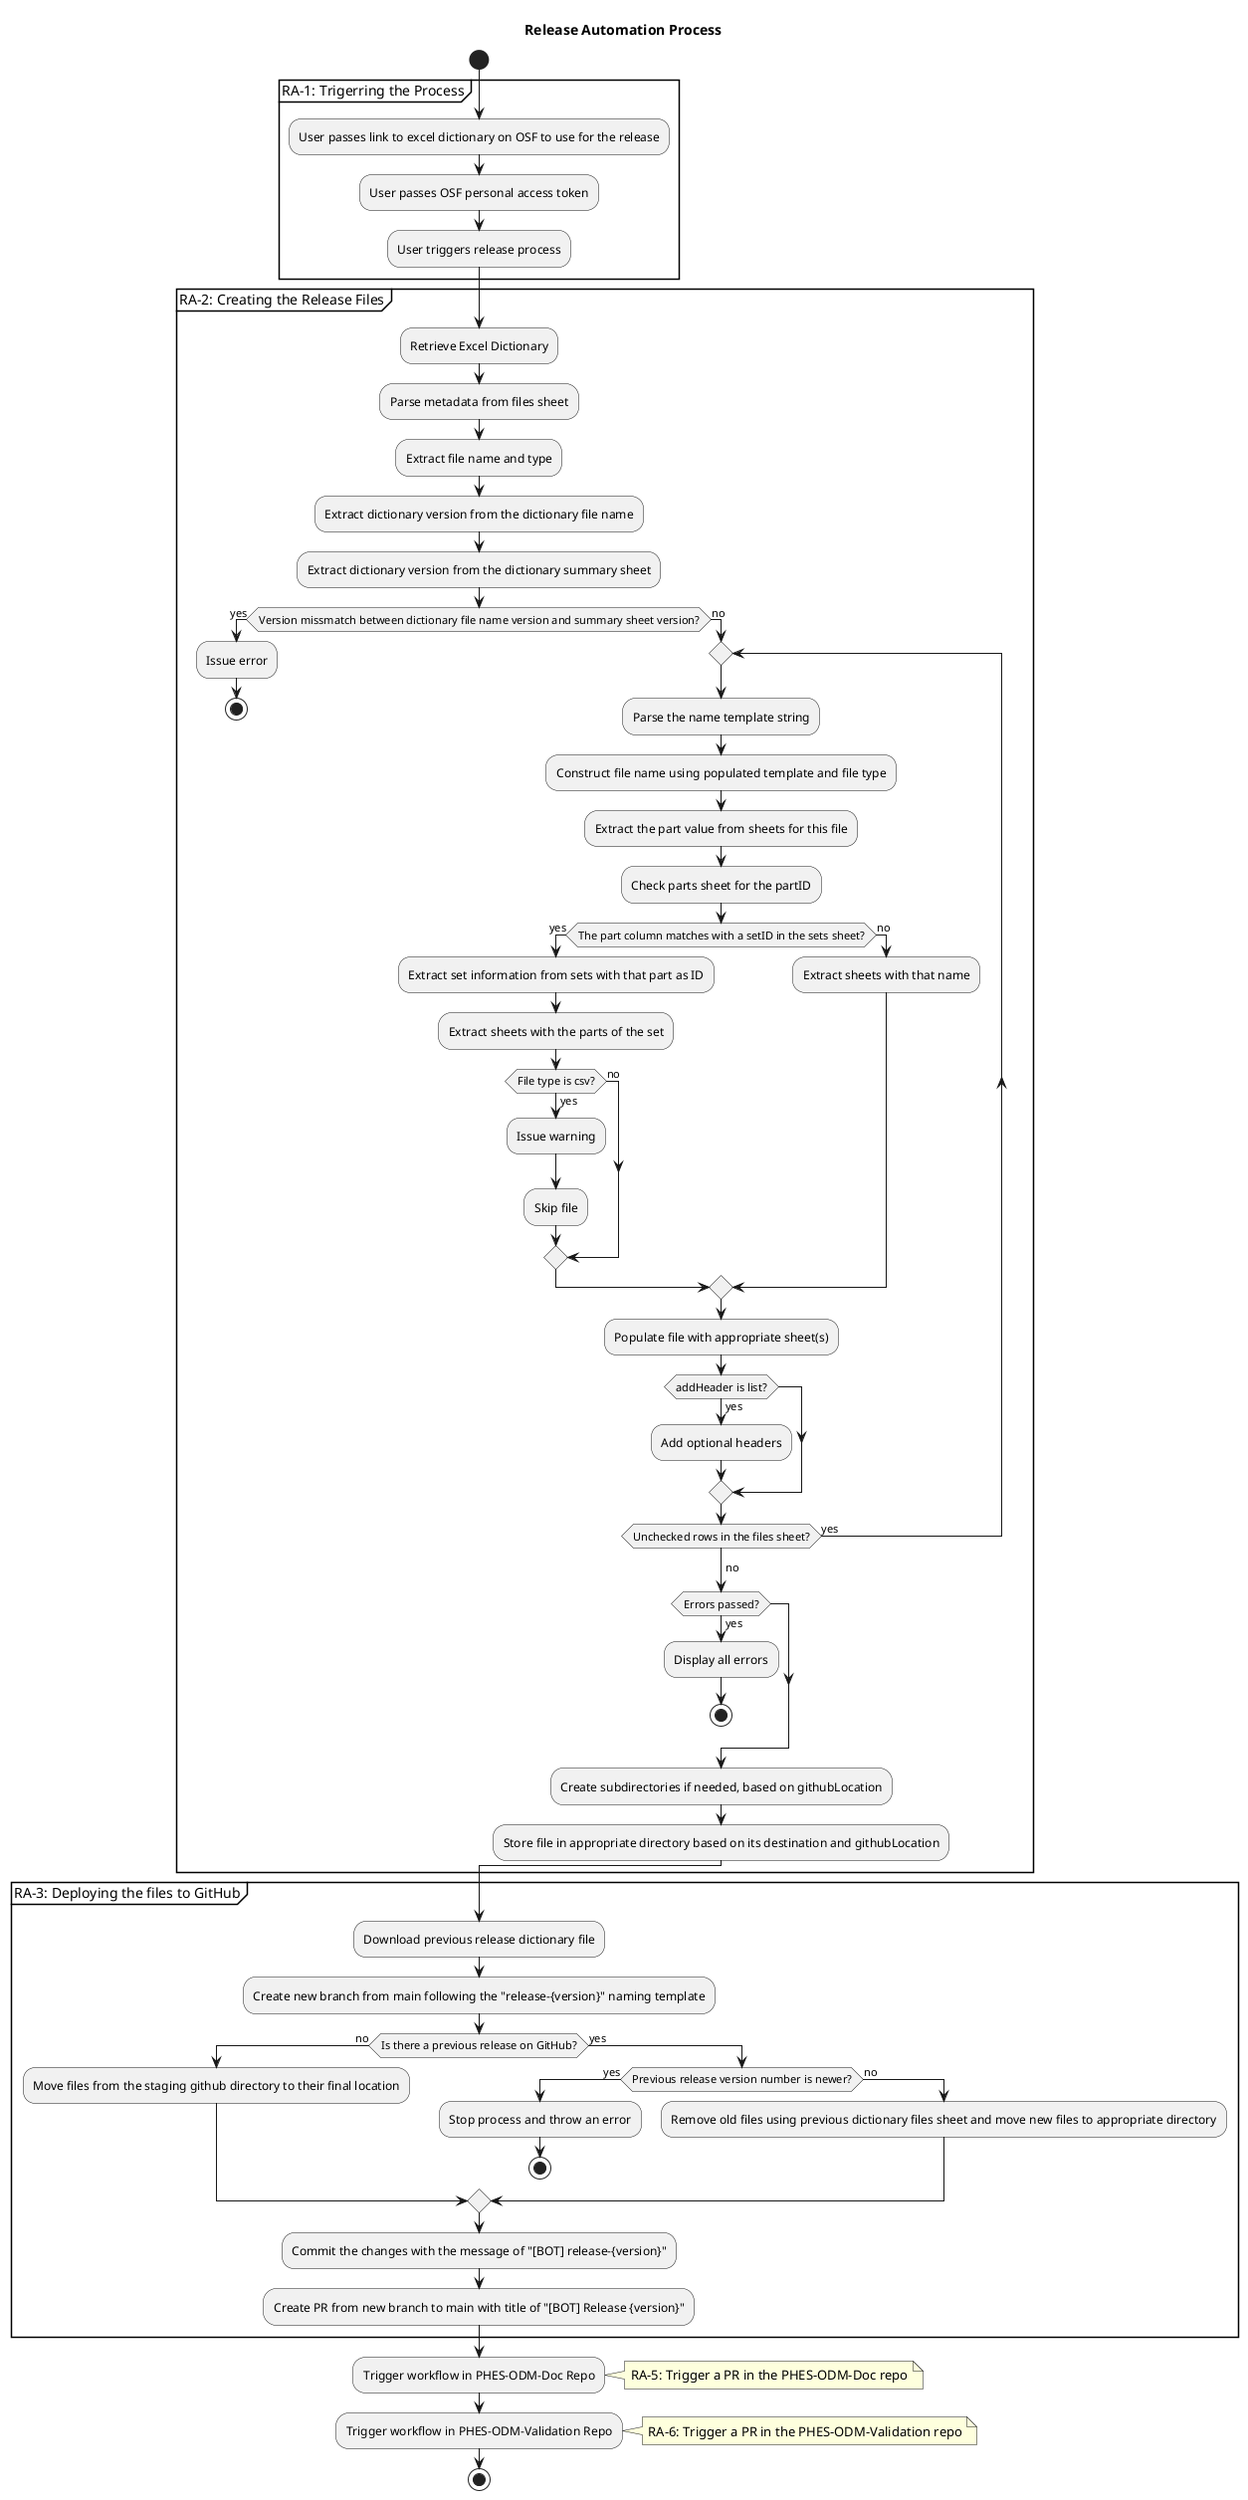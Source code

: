 @startuml
title Release Automation Process

start
group RA-1: Trigerring the Process
    :User passes link to excel dictionary on OSF to use for the release;
    :User passes OSF personal access token;
    :User triggers release process;
end group

group RA-2: Creating the Release Files
    :Retrieve Excel Dictionary;
    :Parse metadata from files sheet;
    :Extract file name and type;
    :Extract dictionary version from the dictionary file name;
    :Extract dictionary version from the dictionary summary sheet;
    if (Version missmatch between dictionary file name version and summary sheet version?) then(yes)
        :Issue error;
        stop
    else (no)
        repeat
            :Parse the name template string;
            :Construct file name using populated template and file type;
            :Extract the part value from sheets for this file;
            :Check parts sheet for the partID;
            if (The part column matches with a setID in the sets sheet?) then (yes)
                :Extract set information from sets with that part as ID;
                :Extract sheets with the parts of the set;
                if(File type is csv?) then (yes)
                    :Issue warning;
                    :Skip file;
                else (no)
                endif
            else (no)
                :Extract sheets with that name;
            endif
            :Populate file with appropriate sheet(s);
            if (addHeader is list?) then (yes)
                :Add optional headers;
            endif
        repeat while (Unchecked rows in the files sheet?) is (yes)
        ->no;
        if (Errors passed?) then (yes)
            :Display all errors;
            stop
        endif
        :Create subdirectories if needed, based on githubLocation;
        :Store file in appropriate directory based on its destination and githubLocation;
    endif
end group

group RA-3: Deploying the files to GitHub
    :Download previous release dictionary file;
    :Create new branch from main following the "release-{version}" naming template;
    if (Is there a previous release on GitHub?) then (no)
        :Move files from the staging github directory to their final location;
    else (yes)
        if (Previous release version number is newer?) then (yes)
            :Stop process and throw an error;
            stop
        else (no)
            :Remove old files using previous dictionary files sheet and move new files to appropriate directory;
        endif
    endif
    :Commit the changes with the message of "[BOT] release-{version}";
    :Create PR from new branch to main with title of "[BOT] Release {version}";
end group

:Trigger workflow in PHES-ODM-Doc Repo;
note right: RA-5: Trigger a PR in the PHES-ODM-Doc repo

:Trigger workflow in PHES-ODM-Validation Repo;
note right: RA-6: Trigger a PR in the PHES-ODM-Validation repo

stop
@enduml